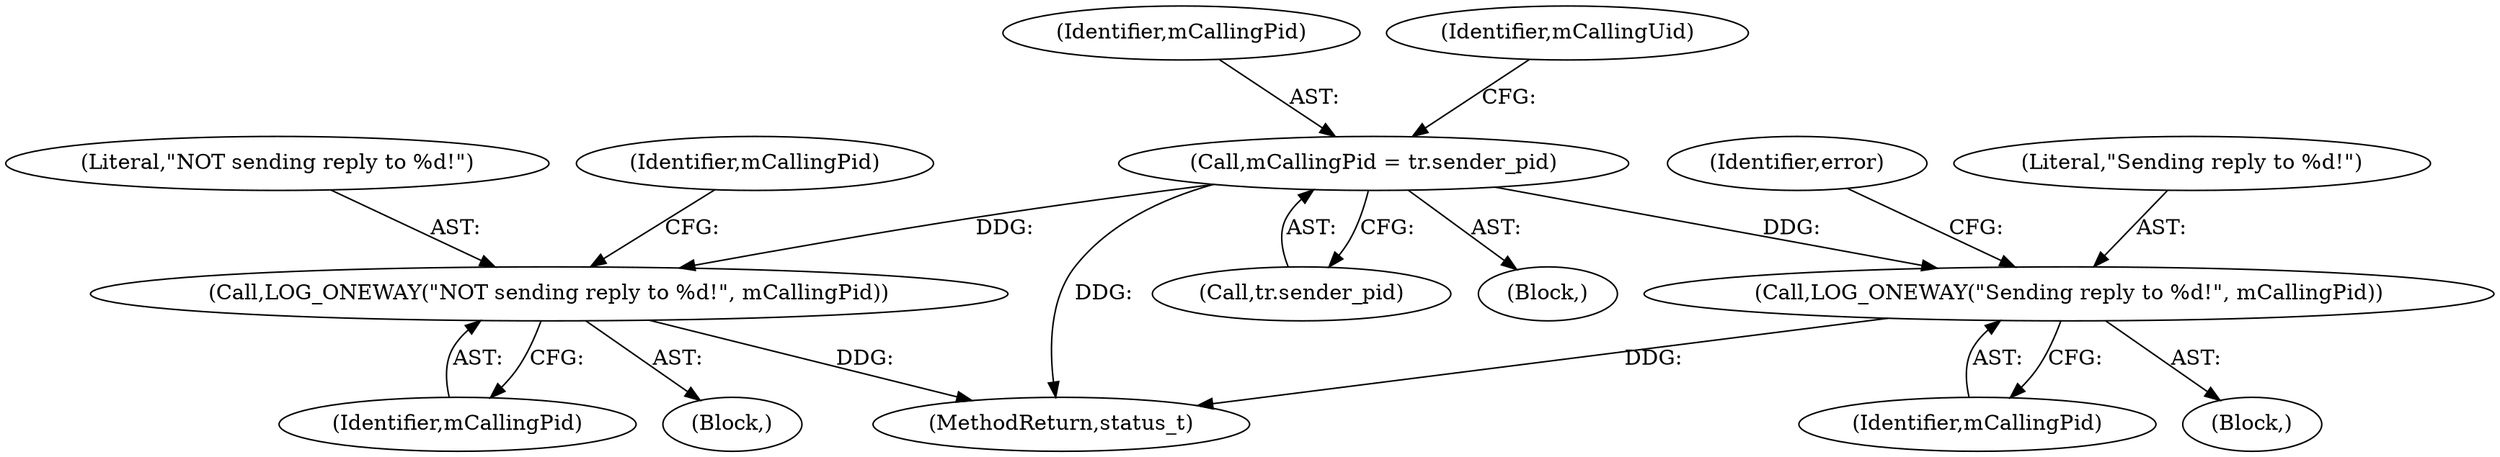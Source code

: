 digraph "0_Android_a59b827869a2ea04022dd225007f29af8d61837a@API" {
"1000340" [label="(Call,mCallingPid = tr.sender_pid)"];
"1000479" [label="(Call,LOG_ONEWAY(\"Sending reply to %d!\", mCallingPid))"];
"1000493" [label="(Call,LOG_ONEWAY(\"NOT sending reply to %d!\", mCallingPid))"];
"1000340" [label="(Call,mCallingPid = tr.sender_pid)"];
"1000341" [label="(Identifier,mCallingPid)"];
"1000260" [label="(Block,)"];
"1000478" [label="(Block,)"];
"1000494" [label="(Literal,\"NOT sending reply to %d!\")"];
"1000479" [label="(Call,LOG_ONEWAY(\"Sending reply to %d!\", mCallingPid))"];
"1000493" [label="(Call,LOG_ONEWAY(\"NOT sending reply to %d!\", mCallingPid))"];
"1000481" [label="(Identifier,mCallingPid)"];
"1000592" [label="(MethodReturn,status_t)"];
"1000497" [label="(Identifier,mCallingPid)"];
"1000492" [label="(Block,)"];
"1000480" [label="(Literal,\"Sending reply to %d!\")"];
"1000342" [label="(Call,tr.sender_pid)"];
"1000346" [label="(Identifier,mCallingUid)"];
"1000484" [label="(Identifier,error)"];
"1000495" [label="(Identifier,mCallingPid)"];
"1000340" -> "1000260"  [label="AST: "];
"1000340" -> "1000342"  [label="CFG: "];
"1000341" -> "1000340"  [label="AST: "];
"1000342" -> "1000340"  [label="AST: "];
"1000346" -> "1000340"  [label="CFG: "];
"1000340" -> "1000592"  [label="DDG: "];
"1000340" -> "1000479"  [label="DDG: "];
"1000340" -> "1000493"  [label="DDG: "];
"1000479" -> "1000478"  [label="AST: "];
"1000479" -> "1000481"  [label="CFG: "];
"1000480" -> "1000479"  [label="AST: "];
"1000481" -> "1000479"  [label="AST: "];
"1000484" -> "1000479"  [label="CFG: "];
"1000479" -> "1000592"  [label="DDG: "];
"1000493" -> "1000492"  [label="AST: "];
"1000493" -> "1000495"  [label="CFG: "];
"1000494" -> "1000493"  [label="AST: "];
"1000495" -> "1000493"  [label="AST: "];
"1000497" -> "1000493"  [label="CFG: "];
"1000493" -> "1000592"  [label="DDG: "];
}

